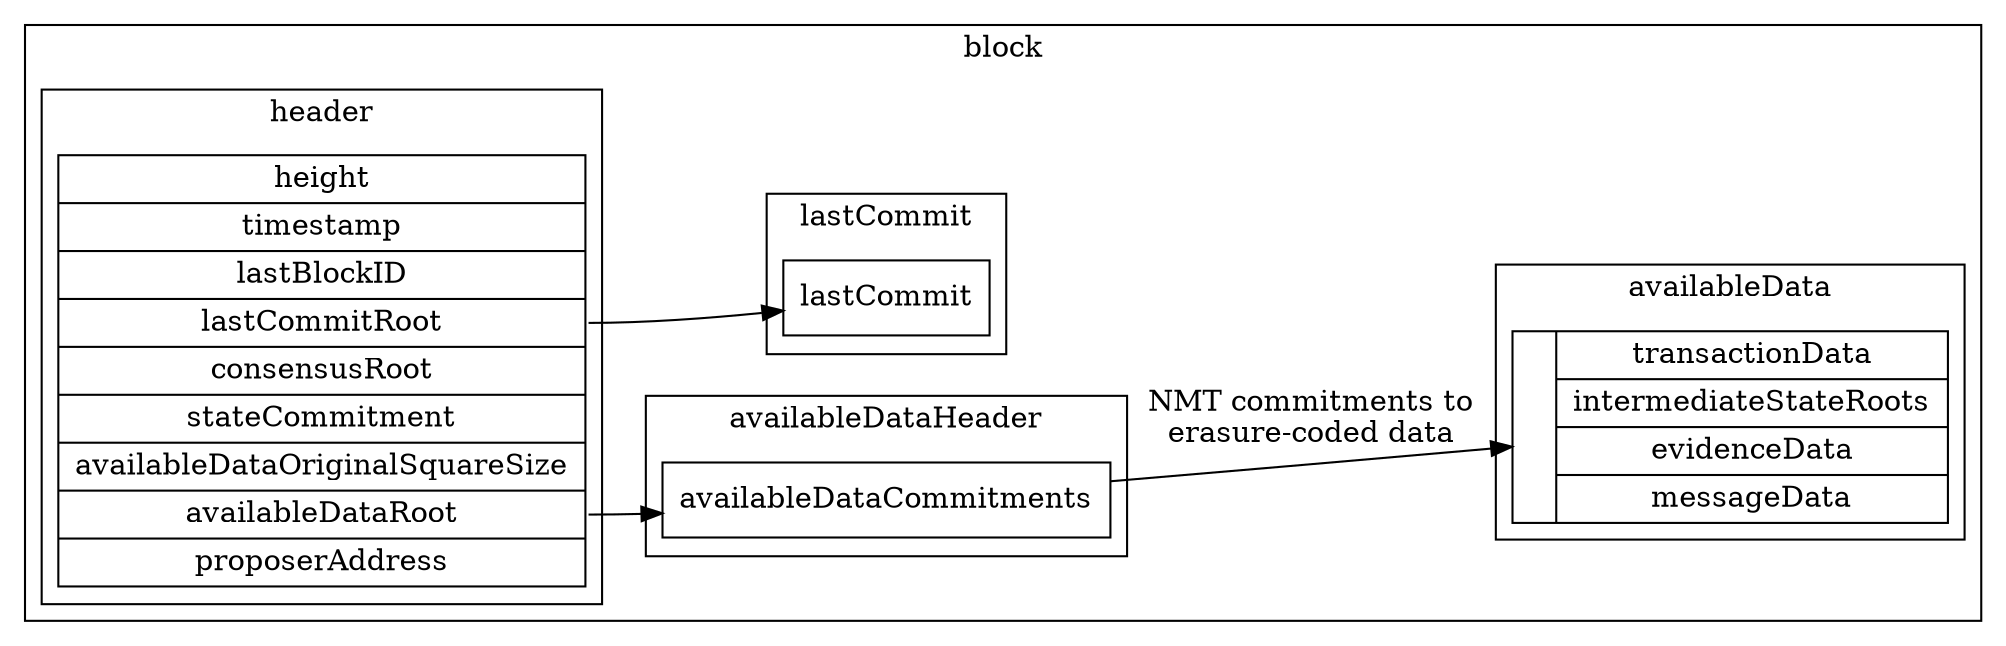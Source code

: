 digraph G {
    rankdir = "LR";
    node [shape = record];

    subgraph cluster_block {
        label = "block";

        subgraph cluster_availableheader {
            label = "availableDataHeader";
            struct4 [label = "{<f0> availableDataCommitments}"];
        }

        subgraph cluster_body {
            label = "availableData";
            struct3 [label = "{ | { transactionData | intermediateStateRoots | evidenceData | messageData } }"];
        }

        subgraph cluster_lastcommit {
            label = "lastCommit";
            struct2 [label = "{lastCommit}"];
        }

        subgraph cluster_header {
            label = "header";
            struct1 [label = "height | timestamp | lastBlockID | <f3> lastCommitRoot | consensusRoot | stateCommitment | availableDataOriginalSquareSize | <f7> availableDataRoot | proposerAddress"];
        }
    }

    struct1:f3 -> struct2;
    struct1:f7 -> struct4;
    struct4:f0 -> struct3 [label = "NMT commitments to\nerasure-coded data"];

    edge [style = invis];
    struct1 -> struct3;
    struct1 -> struct4;
}